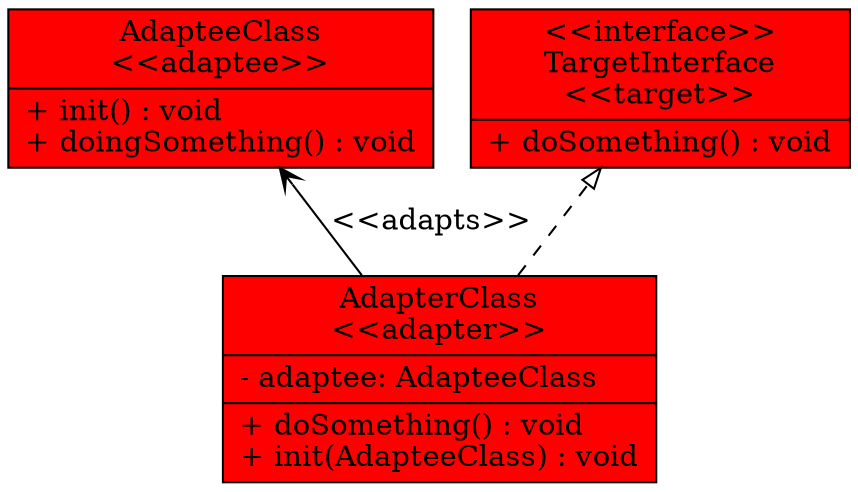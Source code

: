 digraph model{
rankdir = BT;
AdapterClass [
shape="record",style="filled",fillcolor=red
label = "{AdapterClass\n\<\<adapter\>\>|- adaptee: AdapteeClass\l|+ doSomething() : void\l+ init(AdapteeClass) : void\l}"
];

AdapteeClass [
shape="record",style="filled",fillcolor=red
label = "{AdapteeClass\n\<\<adaptee\>\>|+ init() : void\l+ doingSomething() : void\l}"
];

TargetInterface [
shape="record",style="filled",fillcolor=red
label = "{\<\<interface\>\>\nTargetInterface\n\<\<target\>\>| + doSomething() : void\l}"
];

//writing relations between classes now
AdapterClass -> TargetInterface [arrowhead = "empty", style = "dashed"];
AdapterClass -> AdapteeClass [arrowhead = "vee", label = "\<\<adapts\>\>"];
}